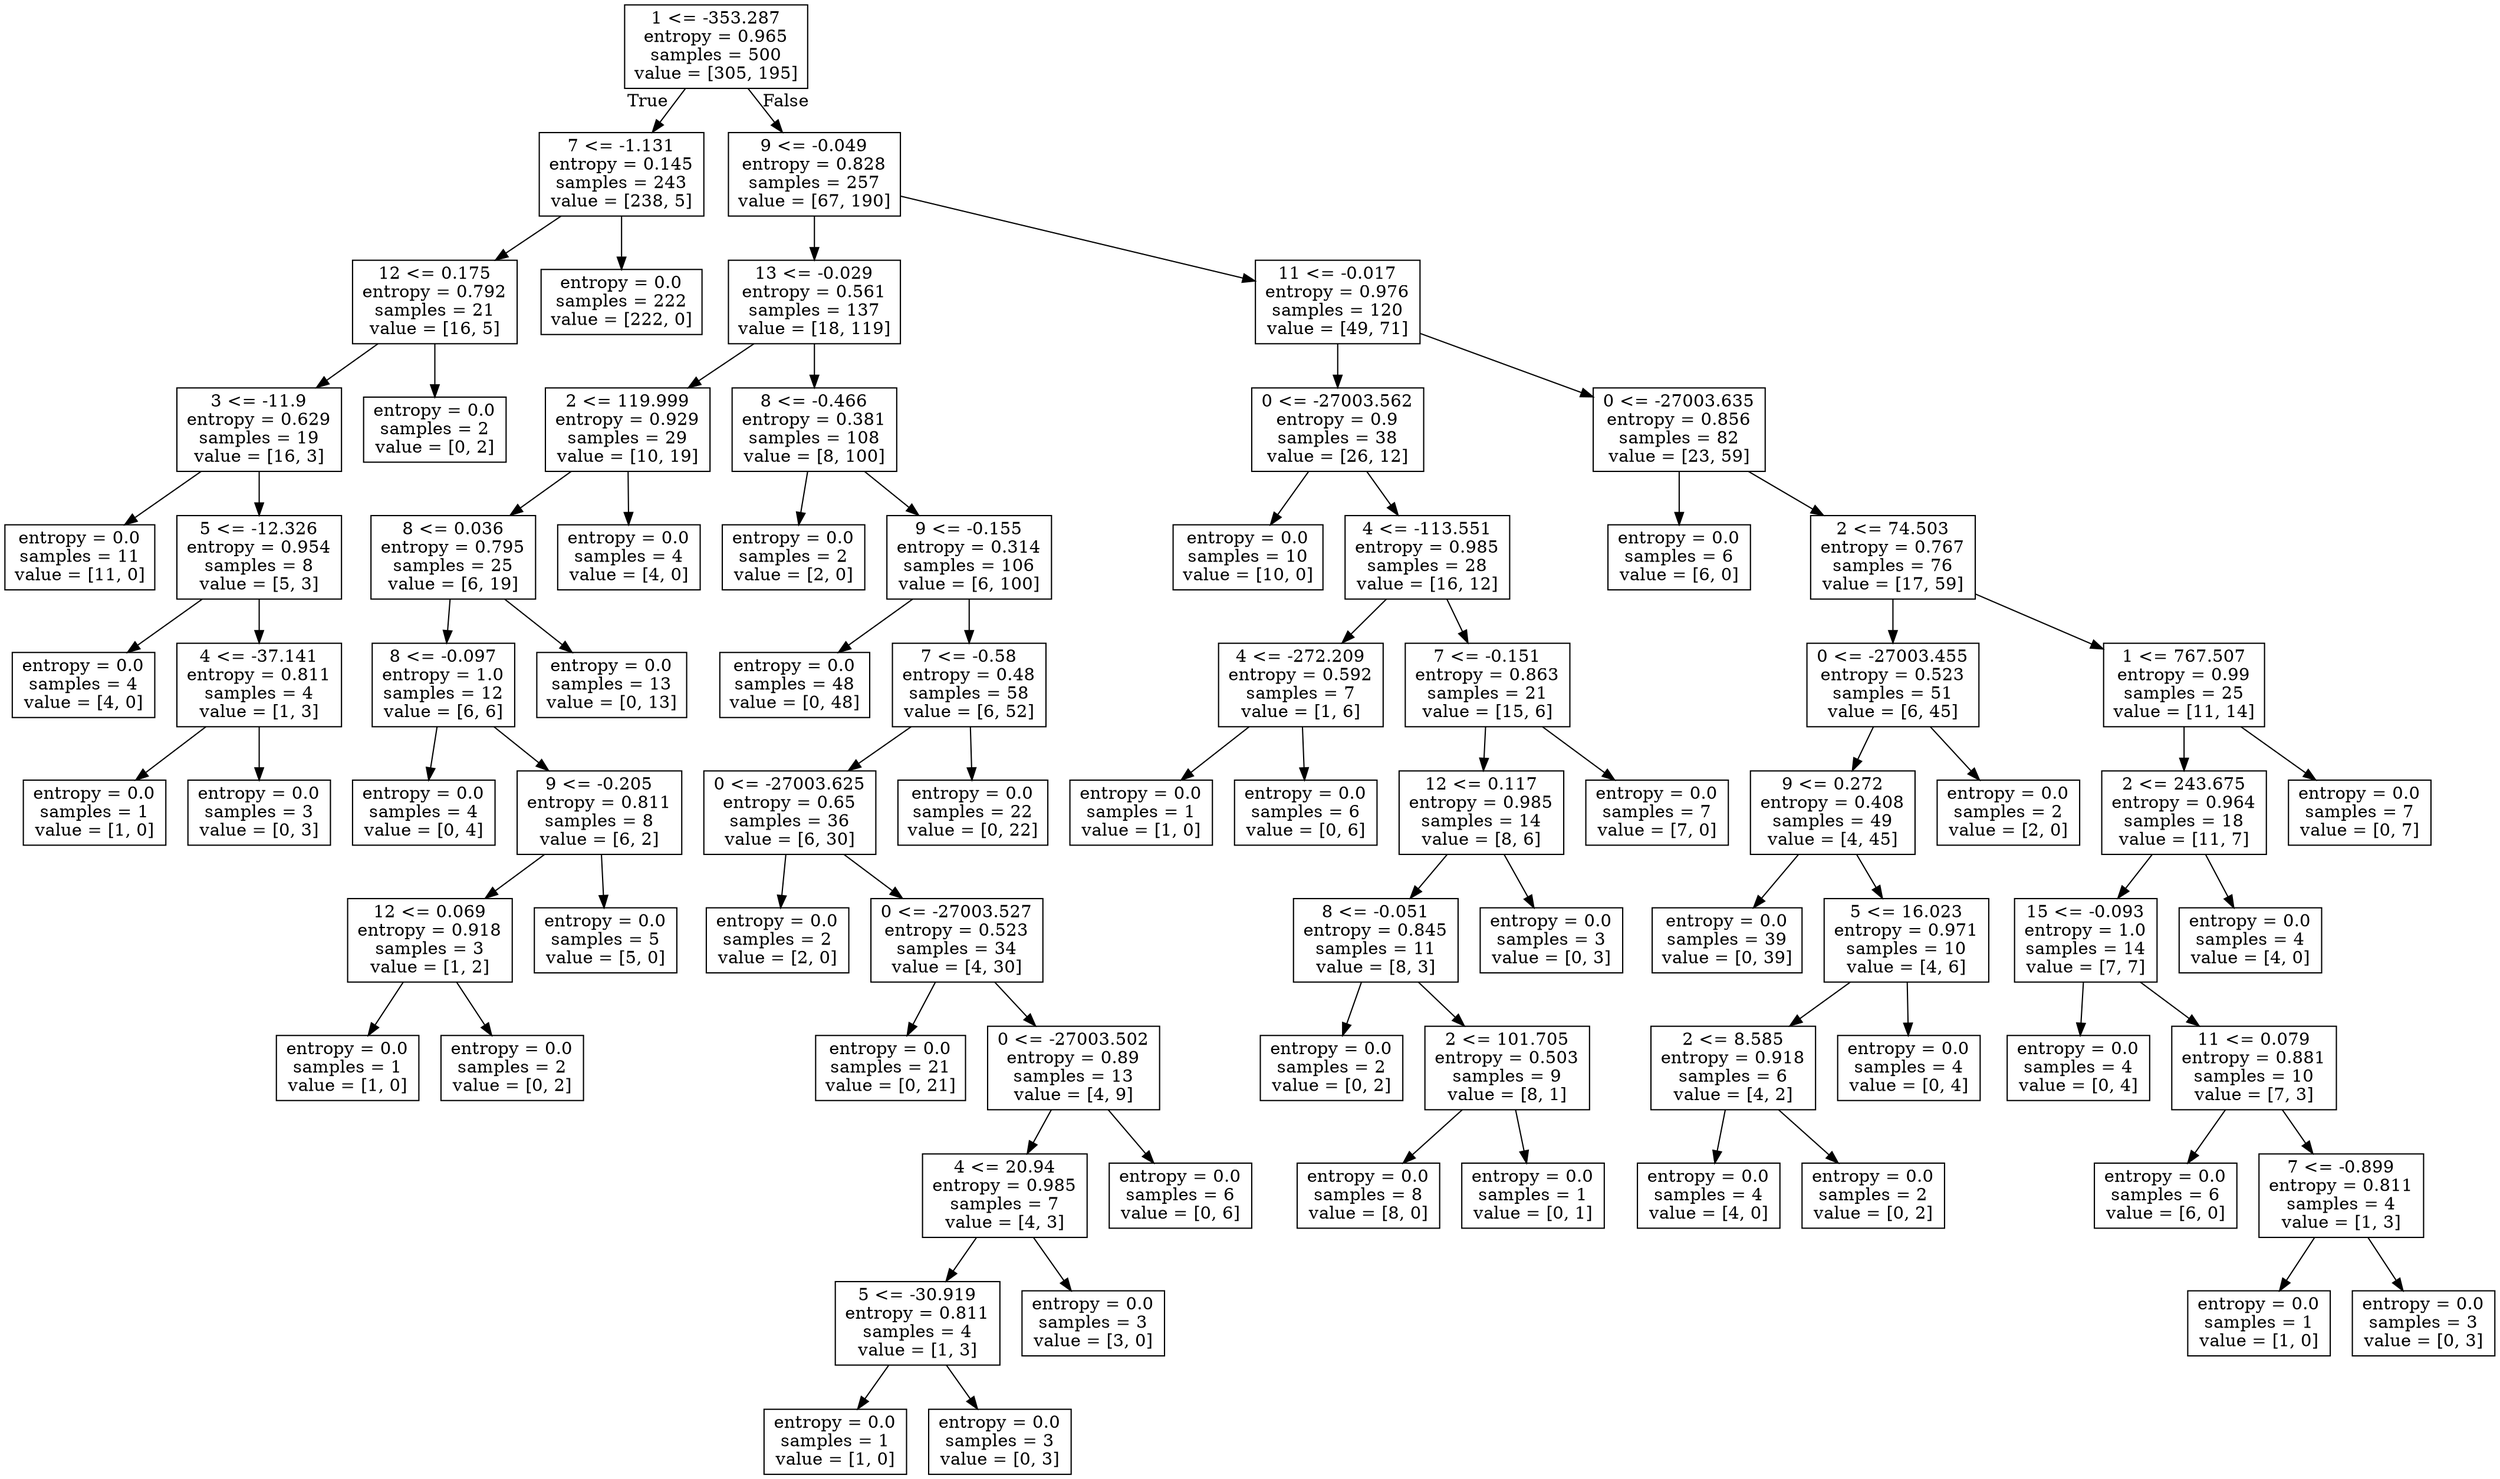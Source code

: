 digraph Tree {
node [shape=box] ;
0 [label="1 <= -353.287\nentropy = 0.965\nsamples = 500\nvalue = [305, 195]"] ;
1 [label="7 <= -1.131\nentropy = 0.145\nsamples = 243\nvalue = [238, 5]"] ;
0 -> 1 [labeldistance=2.5, labelangle=45, headlabel="True"] ;
2 [label="12 <= 0.175\nentropy = 0.792\nsamples = 21\nvalue = [16, 5]"] ;
1 -> 2 ;
3 [label="3 <= -11.9\nentropy = 0.629\nsamples = 19\nvalue = [16, 3]"] ;
2 -> 3 ;
4 [label="entropy = 0.0\nsamples = 11\nvalue = [11, 0]"] ;
3 -> 4 ;
5 [label="5 <= -12.326\nentropy = 0.954\nsamples = 8\nvalue = [5, 3]"] ;
3 -> 5 ;
6 [label="entropy = 0.0\nsamples = 4\nvalue = [4, 0]"] ;
5 -> 6 ;
7 [label="4 <= -37.141\nentropy = 0.811\nsamples = 4\nvalue = [1, 3]"] ;
5 -> 7 ;
8 [label="entropy = 0.0\nsamples = 1\nvalue = [1, 0]"] ;
7 -> 8 ;
9 [label="entropy = 0.0\nsamples = 3\nvalue = [0, 3]"] ;
7 -> 9 ;
10 [label="entropy = 0.0\nsamples = 2\nvalue = [0, 2]"] ;
2 -> 10 ;
11 [label="entropy = 0.0\nsamples = 222\nvalue = [222, 0]"] ;
1 -> 11 ;
12 [label="9 <= -0.049\nentropy = 0.828\nsamples = 257\nvalue = [67, 190]"] ;
0 -> 12 [labeldistance=2.5, labelangle=-45, headlabel="False"] ;
13 [label="13 <= -0.029\nentropy = 0.561\nsamples = 137\nvalue = [18, 119]"] ;
12 -> 13 ;
14 [label="2 <= 119.999\nentropy = 0.929\nsamples = 29\nvalue = [10, 19]"] ;
13 -> 14 ;
15 [label="8 <= 0.036\nentropy = 0.795\nsamples = 25\nvalue = [6, 19]"] ;
14 -> 15 ;
16 [label="8 <= -0.097\nentropy = 1.0\nsamples = 12\nvalue = [6, 6]"] ;
15 -> 16 ;
17 [label="entropy = 0.0\nsamples = 4\nvalue = [0, 4]"] ;
16 -> 17 ;
18 [label="9 <= -0.205\nentropy = 0.811\nsamples = 8\nvalue = [6, 2]"] ;
16 -> 18 ;
19 [label="12 <= 0.069\nentropy = 0.918\nsamples = 3\nvalue = [1, 2]"] ;
18 -> 19 ;
20 [label="entropy = 0.0\nsamples = 1\nvalue = [1, 0]"] ;
19 -> 20 ;
21 [label="entropy = 0.0\nsamples = 2\nvalue = [0, 2]"] ;
19 -> 21 ;
22 [label="entropy = 0.0\nsamples = 5\nvalue = [5, 0]"] ;
18 -> 22 ;
23 [label="entropy = 0.0\nsamples = 13\nvalue = [0, 13]"] ;
15 -> 23 ;
24 [label="entropy = 0.0\nsamples = 4\nvalue = [4, 0]"] ;
14 -> 24 ;
25 [label="8 <= -0.466\nentropy = 0.381\nsamples = 108\nvalue = [8, 100]"] ;
13 -> 25 ;
26 [label="entropy = 0.0\nsamples = 2\nvalue = [2, 0]"] ;
25 -> 26 ;
27 [label="9 <= -0.155\nentropy = 0.314\nsamples = 106\nvalue = [6, 100]"] ;
25 -> 27 ;
28 [label="entropy = 0.0\nsamples = 48\nvalue = [0, 48]"] ;
27 -> 28 ;
29 [label="7 <= -0.58\nentropy = 0.48\nsamples = 58\nvalue = [6, 52]"] ;
27 -> 29 ;
30 [label="0 <= -27003.625\nentropy = 0.65\nsamples = 36\nvalue = [6, 30]"] ;
29 -> 30 ;
31 [label="entropy = 0.0\nsamples = 2\nvalue = [2, 0]"] ;
30 -> 31 ;
32 [label="0 <= -27003.527\nentropy = 0.523\nsamples = 34\nvalue = [4, 30]"] ;
30 -> 32 ;
33 [label="entropy = 0.0\nsamples = 21\nvalue = [0, 21]"] ;
32 -> 33 ;
34 [label="0 <= -27003.502\nentropy = 0.89\nsamples = 13\nvalue = [4, 9]"] ;
32 -> 34 ;
35 [label="4 <= 20.94\nentropy = 0.985\nsamples = 7\nvalue = [4, 3]"] ;
34 -> 35 ;
36 [label="5 <= -30.919\nentropy = 0.811\nsamples = 4\nvalue = [1, 3]"] ;
35 -> 36 ;
37 [label="entropy = 0.0\nsamples = 1\nvalue = [1, 0]"] ;
36 -> 37 ;
38 [label="entropy = 0.0\nsamples = 3\nvalue = [0, 3]"] ;
36 -> 38 ;
39 [label="entropy = 0.0\nsamples = 3\nvalue = [3, 0]"] ;
35 -> 39 ;
40 [label="entropy = 0.0\nsamples = 6\nvalue = [0, 6]"] ;
34 -> 40 ;
41 [label="entropy = 0.0\nsamples = 22\nvalue = [0, 22]"] ;
29 -> 41 ;
42 [label="11 <= -0.017\nentropy = 0.976\nsamples = 120\nvalue = [49, 71]"] ;
12 -> 42 ;
43 [label="0 <= -27003.562\nentropy = 0.9\nsamples = 38\nvalue = [26, 12]"] ;
42 -> 43 ;
44 [label="entropy = 0.0\nsamples = 10\nvalue = [10, 0]"] ;
43 -> 44 ;
45 [label="4 <= -113.551\nentropy = 0.985\nsamples = 28\nvalue = [16, 12]"] ;
43 -> 45 ;
46 [label="4 <= -272.209\nentropy = 0.592\nsamples = 7\nvalue = [1, 6]"] ;
45 -> 46 ;
47 [label="entropy = 0.0\nsamples = 1\nvalue = [1, 0]"] ;
46 -> 47 ;
48 [label="entropy = 0.0\nsamples = 6\nvalue = [0, 6]"] ;
46 -> 48 ;
49 [label="7 <= -0.151\nentropy = 0.863\nsamples = 21\nvalue = [15, 6]"] ;
45 -> 49 ;
50 [label="12 <= 0.117\nentropy = 0.985\nsamples = 14\nvalue = [8, 6]"] ;
49 -> 50 ;
51 [label="8 <= -0.051\nentropy = 0.845\nsamples = 11\nvalue = [8, 3]"] ;
50 -> 51 ;
52 [label="entropy = 0.0\nsamples = 2\nvalue = [0, 2]"] ;
51 -> 52 ;
53 [label="2 <= 101.705\nentropy = 0.503\nsamples = 9\nvalue = [8, 1]"] ;
51 -> 53 ;
54 [label="entropy = 0.0\nsamples = 8\nvalue = [8, 0]"] ;
53 -> 54 ;
55 [label="entropy = 0.0\nsamples = 1\nvalue = [0, 1]"] ;
53 -> 55 ;
56 [label="entropy = 0.0\nsamples = 3\nvalue = [0, 3]"] ;
50 -> 56 ;
57 [label="entropy = 0.0\nsamples = 7\nvalue = [7, 0]"] ;
49 -> 57 ;
58 [label="0 <= -27003.635\nentropy = 0.856\nsamples = 82\nvalue = [23, 59]"] ;
42 -> 58 ;
59 [label="entropy = 0.0\nsamples = 6\nvalue = [6, 0]"] ;
58 -> 59 ;
60 [label="2 <= 74.503\nentropy = 0.767\nsamples = 76\nvalue = [17, 59]"] ;
58 -> 60 ;
61 [label="0 <= -27003.455\nentropy = 0.523\nsamples = 51\nvalue = [6, 45]"] ;
60 -> 61 ;
62 [label="9 <= 0.272\nentropy = 0.408\nsamples = 49\nvalue = [4, 45]"] ;
61 -> 62 ;
63 [label="entropy = 0.0\nsamples = 39\nvalue = [0, 39]"] ;
62 -> 63 ;
64 [label="5 <= 16.023\nentropy = 0.971\nsamples = 10\nvalue = [4, 6]"] ;
62 -> 64 ;
65 [label="2 <= 8.585\nentropy = 0.918\nsamples = 6\nvalue = [4, 2]"] ;
64 -> 65 ;
66 [label="entropy = 0.0\nsamples = 4\nvalue = [4, 0]"] ;
65 -> 66 ;
67 [label="entropy = 0.0\nsamples = 2\nvalue = [0, 2]"] ;
65 -> 67 ;
68 [label="entropy = 0.0\nsamples = 4\nvalue = [0, 4]"] ;
64 -> 68 ;
69 [label="entropy = 0.0\nsamples = 2\nvalue = [2, 0]"] ;
61 -> 69 ;
70 [label="1 <= 767.507\nentropy = 0.99\nsamples = 25\nvalue = [11, 14]"] ;
60 -> 70 ;
71 [label="2 <= 243.675\nentropy = 0.964\nsamples = 18\nvalue = [11, 7]"] ;
70 -> 71 ;
72 [label="15 <= -0.093\nentropy = 1.0\nsamples = 14\nvalue = [7, 7]"] ;
71 -> 72 ;
73 [label="entropy = 0.0\nsamples = 4\nvalue = [0, 4]"] ;
72 -> 73 ;
74 [label="11 <= 0.079\nentropy = 0.881\nsamples = 10\nvalue = [7, 3]"] ;
72 -> 74 ;
75 [label="entropy = 0.0\nsamples = 6\nvalue = [6, 0]"] ;
74 -> 75 ;
76 [label="7 <= -0.899\nentropy = 0.811\nsamples = 4\nvalue = [1, 3]"] ;
74 -> 76 ;
77 [label="entropy = 0.0\nsamples = 1\nvalue = [1, 0]"] ;
76 -> 77 ;
78 [label="entropy = 0.0\nsamples = 3\nvalue = [0, 3]"] ;
76 -> 78 ;
79 [label="entropy = 0.0\nsamples = 4\nvalue = [4, 0]"] ;
71 -> 79 ;
80 [label="entropy = 0.0\nsamples = 7\nvalue = [0, 7]"] ;
70 -> 80 ;
}